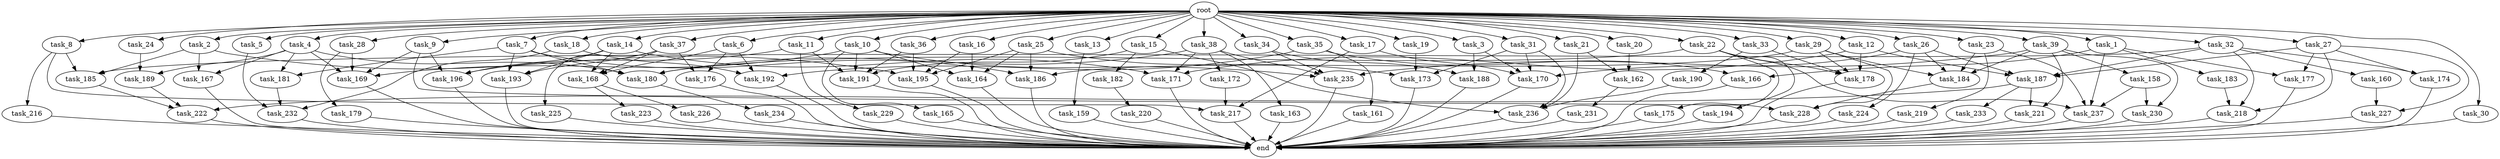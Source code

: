 digraph G {
  root [size="0.000000"];
  task_1 [size="10.240000"];
  task_2 [size="10.240000"];
  task_3 [size="10.240000"];
  task_4 [size="10.240000"];
  task_5 [size="10.240000"];
  task_6 [size="10.240000"];
  task_7 [size="10.240000"];
  task_8 [size="10.240000"];
  task_9 [size="10.240000"];
  task_10 [size="10.240000"];
  task_11 [size="10.240000"];
  task_12 [size="10.240000"];
  task_13 [size="10.240000"];
  task_14 [size="10.240000"];
  task_15 [size="10.240000"];
  task_16 [size="10.240000"];
  task_17 [size="10.240000"];
  task_18 [size="10.240000"];
  task_19 [size="10.240000"];
  task_20 [size="10.240000"];
  task_21 [size="10.240000"];
  task_22 [size="10.240000"];
  task_23 [size="10.240000"];
  task_24 [size="10.240000"];
  task_25 [size="10.240000"];
  task_26 [size="10.240000"];
  task_27 [size="10.240000"];
  task_28 [size="10.240000"];
  task_29 [size="10.240000"];
  task_30 [size="10.240000"];
  task_31 [size="10.240000"];
  task_32 [size="10.240000"];
  task_33 [size="10.240000"];
  task_34 [size="10.240000"];
  task_35 [size="10.240000"];
  task_36 [size="10.240000"];
  task_37 [size="10.240000"];
  task_38 [size="10.240000"];
  task_39 [size="10.240000"];
  task_158 [size="773094113.280000"];
  task_159 [size="6957847019.520000"];
  task_160 [size="3092376453.120000"];
  task_161 [size="2147483648.000000"];
  task_162 [size="3435973836.800000"];
  task_163 [size="8589934592.000000"];
  task_164 [size="17179869184.000000"];
  task_165 [size="3092376453.120000"];
  task_166 [size="7645041786.880000"];
  task_167 [size="14087492730.880001"];
  task_168 [size="13228499271.680000"];
  task_169 [size="17523466567.680000"];
  task_170 [size="17008070492.160000"];
  task_171 [size="16320875724.800001"];
  task_172 [size="8589934592.000000"];
  task_173 [size="18640158064.639999"];
  task_174 [size="6184752906.240000"];
  task_175 [size="3092376453.120000"];
  task_176 [size="12455405158.400000"];
  task_177 [size="8589934592.000000"];
  task_178 [size="21732534517.760002"];
  task_179 [size="343597383.680000"];
  task_180 [size="19327352832.000000"];
  task_181 [size="7645041786.880000"];
  task_182 [size="1374389534.720000"];
  task_183 [size="5497558138.880000"];
  task_184 [size="8847632629.760000"];
  task_185 [size="12025908428.800001"];
  task_186 [size="13829794693.120001"];
  task_187 [size="17351667875.840000"];
  task_188 [size="5583457484.800000"];
  task_189 [size="6871947673.600000"];
  task_190 [size="8589934592.000000"];
  task_191 [size="6184752906.240000"];
  task_192 [size="16234976378.880001"];
  task_193 [size="9878424780.800001"];
  task_194 [size="3092376453.120000"];
  task_195 [size="24051816857.600002"];
  task_196 [size="9706626088.960001"];
  task_216 [size="343597383.680000"];
  task_217 [size="10050223472.639999"];
  task_218 [size="13142599925.760000"];
  task_219 [size="773094113.280000"];
  task_220 [size="2147483648.000000"];
  task_221 [size="9363028705.280001"];
  task_222 [size="22505628631.040001"];
  task_223 [size="3092376453.120000"];
  task_224 [size="4209067950.080000"];
  task_225 [size="6957847019.520000"];
  task_226 [size="3092376453.120000"];
  task_227 [size="3865470566.400000"];
  task_228 [size="18640158064.639999"];
  task_229 [size="343597383.680000"];
  task_230 [size="9363028705.280001"];
  task_231 [size="4209067950.080000"];
  task_232 [size="22677427322.880001"];
  task_233 [size="8589934592.000000"];
  task_234 [size="8589934592.000000"];
  task_235 [size="13829794693.120001"];
  task_236 [size="7902739824.640000"];
  task_237 [size="17952963297.279999"];
  end [size="0.000000"];

  root -> task_1 [size="1.000000"];
  root -> task_2 [size="1.000000"];
  root -> task_3 [size="1.000000"];
  root -> task_4 [size="1.000000"];
  root -> task_5 [size="1.000000"];
  root -> task_6 [size="1.000000"];
  root -> task_7 [size="1.000000"];
  root -> task_8 [size="1.000000"];
  root -> task_9 [size="1.000000"];
  root -> task_10 [size="1.000000"];
  root -> task_11 [size="1.000000"];
  root -> task_12 [size="1.000000"];
  root -> task_13 [size="1.000000"];
  root -> task_14 [size="1.000000"];
  root -> task_15 [size="1.000000"];
  root -> task_16 [size="1.000000"];
  root -> task_17 [size="1.000000"];
  root -> task_18 [size="1.000000"];
  root -> task_19 [size="1.000000"];
  root -> task_20 [size="1.000000"];
  root -> task_21 [size="1.000000"];
  root -> task_22 [size="1.000000"];
  root -> task_23 [size="1.000000"];
  root -> task_24 [size="1.000000"];
  root -> task_25 [size="1.000000"];
  root -> task_26 [size="1.000000"];
  root -> task_27 [size="1.000000"];
  root -> task_28 [size="1.000000"];
  root -> task_29 [size="1.000000"];
  root -> task_30 [size="1.000000"];
  root -> task_31 [size="1.000000"];
  root -> task_32 [size="1.000000"];
  root -> task_33 [size="1.000000"];
  root -> task_34 [size="1.000000"];
  root -> task_35 [size="1.000000"];
  root -> task_36 [size="1.000000"];
  root -> task_37 [size="1.000000"];
  root -> task_38 [size="1.000000"];
  root -> task_39 [size="1.000000"];
  task_1 -> task_166 [size="536870912.000000"];
  task_1 -> task_177 [size="536870912.000000"];
  task_1 -> task_183 [size="536870912.000000"];
  task_1 -> task_237 [size="536870912.000000"];
  task_2 -> task_167 [size="838860800.000000"];
  task_2 -> task_185 [size="838860800.000000"];
  task_2 -> task_195 [size="838860800.000000"];
  task_3 -> task_170 [size="411041792.000000"];
  task_3 -> task_188 [size="411041792.000000"];
  task_4 -> task_167 [size="536870912.000000"];
  task_4 -> task_169 [size="536870912.000000"];
  task_4 -> task_180 [size="536870912.000000"];
  task_4 -> task_181 [size="536870912.000000"];
  task_4 -> task_189 [size="536870912.000000"];
  task_5 -> task_232 [size="838860800.000000"];
  task_6 -> task_168 [size="536870912.000000"];
  task_6 -> task_176 [size="536870912.000000"];
  task_6 -> task_192 [size="536870912.000000"];
  task_7 -> task_180 [size="209715200.000000"];
  task_7 -> task_181 [size="209715200.000000"];
  task_7 -> task_186 [size="209715200.000000"];
  task_7 -> task_193 [size="209715200.000000"];
  task_8 -> task_185 [size="33554432.000000"];
  task_8 -> task_216 [size="33554432.000000"];
  task_8 -> task_217 [size="33554432.000000"];
  task_9 -> task_169 [size="838860800.000000"];
  task_9 -> task_196 [size="838860800.000000"];
  task_9 -> task_228 [size="838860800.000000"];
  task_10 -> task_164 [size="301989888.000000"];
  task_10 -> task_165 [size="301989888.000000"];
  task_10 -> task_169 [size="301989888.000000"];
  task_10 -> task_191 [size="301989888.000000"];
  task_10 -> task_235 [size="301989888.000000"];
  task_11 -> task_191 [size="33554432.000000"];
  task_11 -> task_196 [size="33554432.000000"];
  task_11 -> task_229 [size="33554432.000000"];
  task_12 -> task_171 [size="679477248.000000"];
  task_12 -> task_178 [size="679477248.000000"];
  task_12 -> task_187 [size="679477248.000000"];
  task_13 -> task_159 [size="679477248.000000"];
  task_14 -> task_168 [size="75497472.000000"];
  task_14 -> task_171 [size="75497472.000000"];
  task_14 -> task_193 [size="75497472.000000"];
  task_14 -> task_196 [size="75497472.000000"];
  task_15 -> task_182 [size="134217728.000000"];
  task_15 -> task_191 [size="134217728.000000"];
  task_15 -> task_236 [size="134217728.000000"];
  task_16 -> task_164 [size="536870912.000000"];
  task_16 -> task_195 [size="536870912.000000"];
  task_17 -> task_170 [size="536870912.000000"];
  task_17 -> task_217 [size="536870912.000000"];
  task_18 -> task_192 [size="838860800.000000"];
  task_18 -> task_232 [size="838860800.000000"];
  task_19 -> task_173 [size="679477248.000000"];
  task_20 -> task_162 [size="301989888.000000"];
  task_21 -> task_162 [size="33554432.000000"];
  task_21 -> task_236 [size="33554432.000000"];
  task_22 -> task_175 [size="301989888.000000"];
  task_22 -> task_178 [size="301989888.000000"];
  task_22 -> task_180 [size="301989888.000000"];
  task_22 -> task_194 [size="301989888.000000"];
  task_22 -> task_237 [size="301989888.000000"];
  task_23 -> task_184 [size="75497472.000000"];
  task_23 -> task_219 [size="75497472.000000"];
  task_23 -> task_237 [size="75497472.000000"];
  task_24 -> task_189 [size="134217728.000000"];
  task_25 -> task_164 [size="838860800.000000"];
  task_25 -> task_173 [size="838860800.000000"];
  task_25 -> task_186 [size="838860800.000000"];
  task_25 -> task_195 [size="838860800.000000"];
  task_26 -> task_170 [size="411041792.000000"];
  task_26 -> task_184 [size="411041792.000000"];
  task_26 -> task_187 [size="411041792.000000"];
  task_26 -> task_224 [size="411041792.000000"];
  task_27 -> task_174 [size="301989888.000000"];
  task_27 -> task_177 [size="301989888.000000"];
  task_27 -> task_187 [size="301989888.000000"];
  task_27 -> task_218 [size="301989888.000000"];
  task_27 -> task_227 [size="301989888.000000"];
  task_28 -> task_169 [size="33554432.000000"];
  task_28 -> task_179 [size="33554432.000000"];
  task_29 -> task_178 [size="301989888.000000"];
  task_29 -> task_184 [size="301989888.000000"];
  task_29 -> task_186 [size="301989888.000000"];
  task_29 -> task_228 [size="301989888.000000"];
  task_30 -> end [size="1.000000"];
  task_31 -> task_170 [size="301989888.000000"];
  task_31 -> task_173 [size="301989888.000000"];
  task_31 -> task_236 [size="301989888.000000"];
  task_32 -> task_160 [size="301989888.000000"];
  task_32 -> task_174 [size="301989888.000000"];
  task_32 -> task_185 [size="301989888.000000"];
  task_32 -> task_187 [size="301989888.000000"];
  task_32 -> task_218 [size="301989888.000000"];
  task_33 -> task_178 [size="838860800.000000"];
  task_33 -> task_190 [size="838860800.000000"];
  task_34 -> task_188 [size="134217728.000000"];
  task_34 -> task_235 [size="134217728.000000"];
  task_35 -> task_161 [size="209715200.000000"];
  task_35 -> task_166 [size="209715200.000000"];
  task_35 -> task_192 [size="209715200.000000"];
  task_36 -> task_191 [size="134217728.000000"];
  task_36 -> task_195 [size="134217728.000000"];
  task_37 -> task_168 [size="679477248.000000"];
  task_37 -> task_176 [size="679477248.000000"];
  task_37 -> task_193 [size="679477248.000000"];
  task_37 -> task_225 [size="679477248.000000"];
  task_38 -> task_163 [size="838860800.000000"];
  task_38 -> task_171 [size="838860800.000000"];
  task_38 -> task_172 [size="838860800.000000"];
  task_38 -> task_180 [size="838860800.000000"];
  task_38 -> task_235 [size="838860800.000000"];
  task_39 -> task_158 [size="75497472.000000"];
  task_39 -> task_184 [size="75497472.000000"];
  task_39 -> task_221 [size="75497472.000000"];
  task_39 -> task_230 [size="75497472.000000"];
  task_39 -> task_235 [size="75497472.000000"];
  task_158 -> task_230 [size="838860800.000000"];
  task_158 -> task_237 [size="838860800.000000"];
  task_159 -> end [size="1.000000"];
  task_160 -> task_227 [size="75497472.000000"];
  task_161 -> end [size="1.000000"];
  task_162 -> task_231 [size="411041792.000000"];
  task_163 -> end [size="1.000000"];
  task_164 -> end [size="1.000000"];
  task_165 -> end [size="1.000000"];
  task_166 -> end [size="1.000000"];
  task_167 -> end [size="1.000000"];
  task_168 -> task_223 [size="301989888.000000"];
  task_168 -> task_226 [size="301989888.000000"];
  task_169 -> end [size="1.000000"];
  task_170 -> end [size="1.000000"];
  task_171 -> end [size="1.000000"];
  task_172 -> task_217 [size="411041792.000000"];
  task_173 -> end [size="1.000000"];
  task_174 -> end [size="1.000000"];
  task_175 -> end [size="1.000000"];
  task_176 -> end [size="1.000000"];
  task_177 -> end [size="1.000000"];
  task_178 -> end [size="1.000000"];
  task_179 -> end [size="1.000000"];
  task_180 -> task_234 [size="838860800.000000"];
  task_181 -> task_232 [size="536870912.000000"];
  task_182 -> task_220 [size="209715200.000000"];
  task_183 -> task_218 [size="679477248.000000"];
  task_184 -> task_228 [size="679477248.000000"];
  task_185 -> task_222 [size="679477248.000000"];
  task_186 -> end [size="1.000000"];
  task_187 -> task_221 [size="838860800.000000"];
  task_187 -> task_222 [size="838860800.000000"];
  task_187 -> task_233 [size="838860800.000000"];
  task_188 -> end [size="1.000000"];
  task_189 -> task_222 [size="679477248.000000"];
  task_190 -> task_236 [size="301989888.000000"];
  task_191 -> end [size="1.000000"];
  task_192 -> end [size="1.000000"];
  task_193 -> end [size="1.000000"];
  task_194 -> end [size="1.000000"];
  task_195 -> end [size="1.000000"];
  task_196 -> end [size="1.000000"];
  task_216 -> end [size="1.000000"];
  task_217 -> end [size="1.000000"];
  task_218 -> end [size="1.000000"];
  task_219 -> end [size="1.000000"];
  task_220 -> end [size="1.000000"];
  task_221 -> end [size="1.000000"];
  task_222 -> end [size="1.000000"];
  task_223 -> end [size="1.000000"];
  task_224 -> end [size="1.000000"];
  task_225 -> end [size="1.000000"];
  task_226 -> end [size="1.000000"];
  task_227 -> end [size="1.000000"];
  task_228 -> end [size="1.000000"];
  task_229 -> end [size="1.000000"];
  task_230 -> end [size="1.000000"];
  task_231 -> end [size="1.000000"];
  task_232 -> end [size="1.000000"];
  task_233 -> end [size="1.000000"];
  task_234 -> end [size="1.000000"];
  task_235 -> end [size="1.000000"];
  task_236 -> end [size="1.000000"];
  task_237 -> end [size="1.000000"];
}

